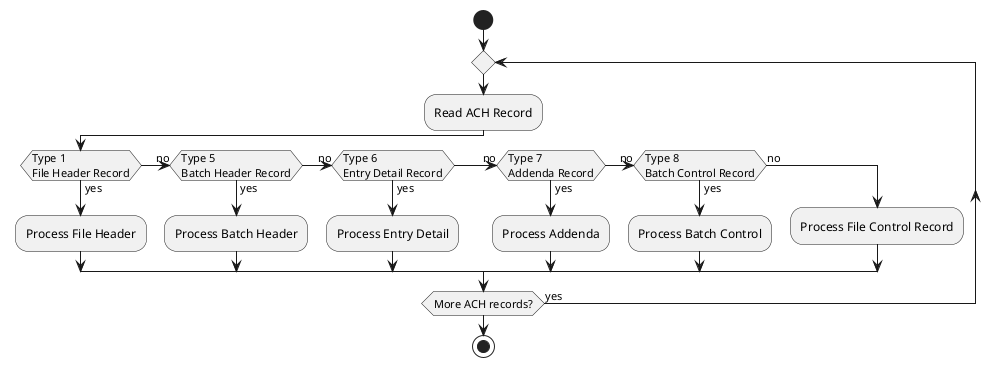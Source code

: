 @startuml
skinparam ConditionEndStyle hline
start
repeat
    :Read ACH Record;
    if (Type 1\nFile Header Record) then (yes)
        :Process File Header;
        (no) elseif (Type 5\nBatch Header Record) then (yes)
        :Process Batch Header;
        (no) elseif (Type 6\nEntry Detail Record) then (yes)
        :Process Entry Detail;
        (no) elseif (Type 7\nAddenda Record) then (yes)
        :Process Addenda;
        (no) elseif (Type 8\nBatch Control Record) then (yes)
        :Process Batch Control;
    else (no)
        :Process File Control Record;
    endif
repeat while (More ACH records?) is (yes)
stop
@enduml